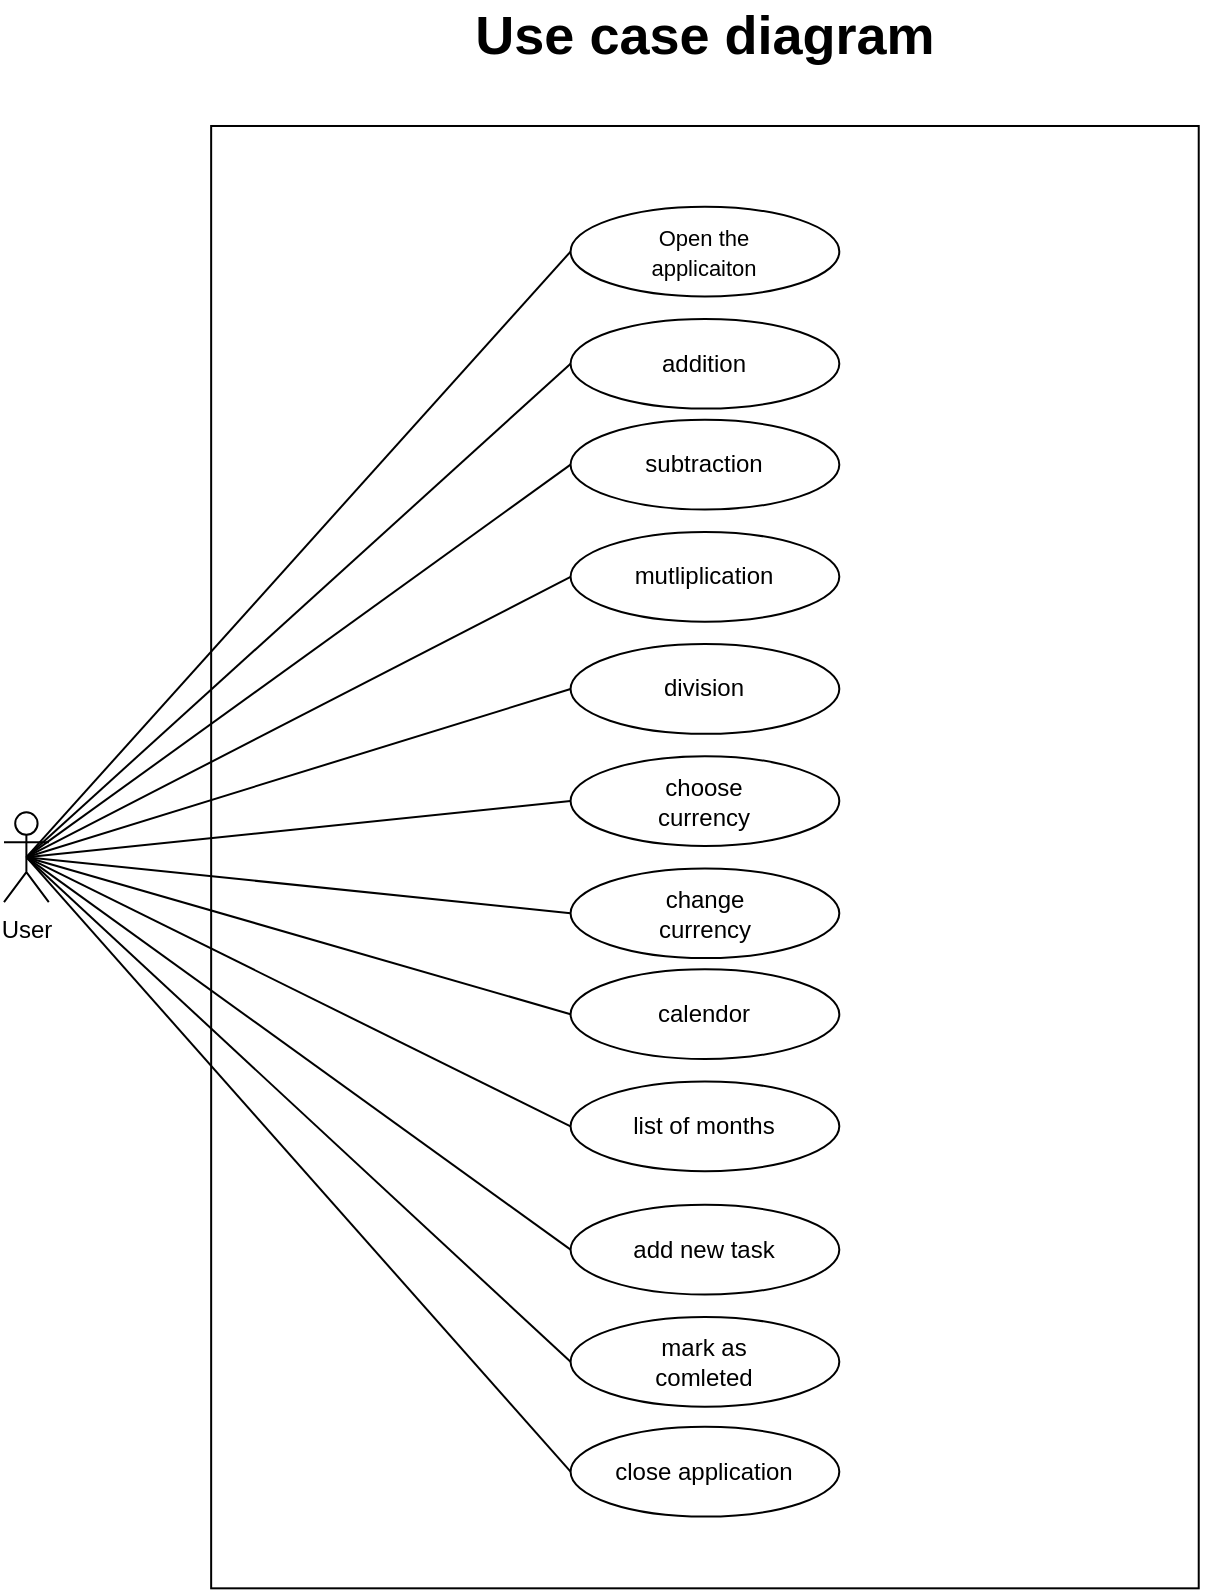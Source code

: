 <mxfile version="20.8.16" type="device"><diagram name="Page-1" id="ylv9akDqW9iIroVjpgam"><mxGraphModel dx="1750" dy="1035" grid="1" gridSize="10" guides="1" tooltips="1" connect="1" arrows="1" fold="1" page="1" pageScale="1" pageWidth="827" pageHeight="1169" math="0" shadow="0"><root><mxCell id="0"/><mxCell id="1" parent="0"/><mxCell id="GZh8HyNeafqgdmu89EbE-1" value="" style="group" vertex="1" connectable="0" parent="1"><mxGeometry x="109" y="89.997" width="608" height="793.174" as="geometry"/></mxCell><mxCell id="V8WEoiLmAIWSJFRNlvsp-54" value="" style="rounded=0;whiteSpace=wrap;html=1;direction=south;fillColor=none;container=0;strokeColor=default;" parent="GZh8HyNeafqgdmu89EbE-1" vertex="1"><mxGeometry x="103.573" y="62.003" width="493.79" height="731.171" as="geometry"/></mxCell><mxCell id="MvB726IRG30fbcaRGMTJ-1" value="" style="ellipse;whiteSpace=wrap;html=1;container=0;" parent="GZh8HyNeafqgdmu89EbE-1" vertex="1"><mxGeometry x="283.285" y="158.446" width="134.365" height="44.857" as="geometry"/></mxCell><mxCell id="MvB726IRG30fbcaRGMTJ-3" value="" style="ellipse;whiteSpace=wrap;html=1;container=0;" parent="GZh8HyNeafqgdmu89EbE-1" vertex="1"><mxGeometry x="283.285" y="208.91" width="134.365" height="44.857" as="geometry"/></mxCell><mxCell id="MvB726IRG30fbcaRGMTJ-4" value="" style="ellipse;whiteSpace=wrap;html=1;container=0;" parent="GZh8HyNeafqgdmu89EbE-1" vertex="1"><mxGeometry x="283.285" y="321.053" width="134.365" height="44.857" as="geometry"/></mxCell><mxCell id="MvB726IRG30fbcaRGMTJ-7" value="" style="ellipse;whiteSpace=wrap;html=1;container=0;" parent="GZh8HyNeafqgdmu89EbE-1" vertex="1"><mxGeometry x="283.285" y="264.981" width="134.365" height="44.857" as="geometry"/></mxCell><mxCell id="MvB726IRG30fbcaRGMTJ-8" value="" style="ellipse;whiteSpace=wrap;html=1;container=0;" parent="GZh8HyNeafqgdmu89EbE-1" vertex="1"><mxGeometry x="283.285" y="377.124" width="134.365" height="44.857" as="geometry"/></mxCell><mxCell id="MvB726IRG30fbcaRGMTJ-9" value="" style="ellipse;whiteSpace=wrap;html=1;container=0;" parent="GZh8HyNeafqgdmu89EbE-1" vertex="1"><mxGeometry x="283.285" y="483.66" width="134.365" height="44.857" as="geometry"/></mxCell><mxCell id="MvB726IRG30fbcaRGMTJ-10" value="" style="ellipse;whiteSpace=wrap;html=1;container=0;" parent="GZh8HyNeafqgdmu89EbE-1" vertex="1"><mxGeometry x="283.285" y="433.196" width="134.365" height="44.857" as="geometry"/></mxCell><mxCell id="MvB726IRG30fbcaRGMTJ-19" value="addition" style="text;html=1;strokeColor=none;fillColor=none;align=center;verticalAlign=middle;whiteSpace=wrap;rounded=0;container=0;" parent="GZh8HyNeafqgdmu89EbE-1" vertex="1"><mxGeometry x="311.278" y="164.053" width="78.379" height="33.643" as="geometry"/></mxCell><mxCell id="MvB726IRG30fbcaRGMTJ-20" value="User" style="shape=umlActor;verticalLabelPosition=bottom;verticalAlign=top;html=1;outlineConnect=0;container=0;" parent="GZh8HyNeafqgdmu89EbE-1" vertex="1"><mxGeometry y="405.16" width="22.394" height="44.857" as="geometry"/></mxCell><mxCell id="MvB726IRG30fbcaRGMTJ-32" value="subtraction" style="text;html=1;strokeColor=none;fillColor=none;align=center;verticalAlign=middle;whiteSpace=wrap;rounded=0;container=0;" parent="GZh8HyNeafqgdmu89EbE-1" vertex="1"><mxGeometry x="311.278" y="214.517" width="78.379" height="33.643" as="geometry"/></mxCell><mxCell id="MvB726IRG30fbcaRGMTJ-33" value="Give feedback" style="text;html=1;strokeColor=none;fillColor=none;align=center;verticalAlign=middle;whiteSpace=wrap;rounded=0;container=0;" parent="GZh8HyNeafqgdmu89EbE-1" vertex="1"><mxGeometry x="311.278" y="550.946" width="78.379" height="33.643" as="geometry"/></mxCell><mxCell id="MvB726IRG30fbcaRGMTJ-34" value="calendor" style="text;html=1;strokeColor=none;fillColor=none;align=center;verticalAlign=middle;whiteSpace=wrap;rounded=0;container=0;" parent="GZh8HyNeafqgdmu89EbE-1" vertex="1"><mxGeometry x="311.278" y="489.267" width="78.379" height="33.643" as="geometry"/></mxCell><mxCell id="MvB726IRG30fbcaRGMTJ-36" value="division" style="text;html=1;strokeColor=none;fillColor=none;align=center;verticalAlign=middle;whiteSpace=wrap;rounded=0;container=0;" parent="GZh8HyNeafqgdmu89EbE-1" vertex="1"><mxGeometry x="311.278" y="326.66" width="78.379" height="33.643" as="geometry"/></mxCell><mxCell id="MvB726IRG30fbcaRGMTJ-37" value="mutliplication" style="text;html=1;strokeColor=none;fillColor=none;align=center;verticalAlign=middle;whiteSpace=wrap;rounded=0;container=0;" parent="GZh8HyNeafqgdmu89EbE-1" vertex="1"><mxGeometry x="311.278" y="270.589" width="78.379" height="33.643" as="geometry"/></mxCell><mxCell id="MvB726IRG30fbcaRGMTJ-39" value="choose currency" style="text;html=1;strokeColor=none;fillColor=none;align=center;verticalAlign=middle;whiteSpace=wrap;rounded=0;container=0;" parent="GZh8HyNeafqgdmu89EbE-1" vertex="1"><mxGeometry x="311.278" y="382.731" width="78.379" height="33.643" as="geometry"/></mxCell><mxCell id="25uxzDbeUEEKV3MyU2QR-24" value="&lt;font style=&quot;font-size: 27px;&quot;&gt;&lt;b style=&quot;font-size: 27px;&quot;&gt;Use case diagram&lt;/b&gt;&lt;/font&gt;" style="text;html=1;strokeColor=none;fillColor=none;align=center;verticalAlign=middle;whiteSpace=wrap;rounded=0;container=0;fontSize=27;" parent="GZh8HyNeafqgdmu89EbE-1" vertex="1"><mxGeometry x="92.936" width="515.064" height="33.643" as="geometry"/></mxCell><mxCell id="V8WEoiLmAIWSJFRNlvsp-20" value="" style="endArrow=none;html=1;rounded=0;exitX=0.5;exitY=0.5;exitDx=0;exitDy=0;exitPerimeter=0;entryX=0;entryY=0.5;entryDx=0;entryDy=0;" parent="GZh8HyNeafqgdmu89EbE-1" source="MvB726IRG30fbcaRGMTJ-20" target="V8WEoiLmAIWSJFRNlvsp-21" edge="1"><mxGeometry width="50" height="50" relative="1" as="geometry"><mxPoint x="-13.436" y="410.767" as="sourcePoint"/><mxPoint x="255.293" y="393.946" as="targetPoint"/></mxGeometry></mxCell><mxCell id="V8WEoiLmAIWSJFRNlvsp-21" value="" style="ellipse;whiteSpace=wrap;html=1;container=0;" parent="GZh8HyNeafqgdmu89EbE-1" vertex="1"><mxGeometry x="283.285" y="102.374" width="134.365" height="44.857" as="geometry"/></mxCell><mxCell id="V8WEoiLmAIWSJFRNlvsp-22" value="&lt;font style=&quot;font-size: 11px;&quot;&gt;Open the applicaiton&lt;/font&gt;" style="text;html=1;strokeColor=none;fillColor=none;align=center;verticalAlign=middle;whiteSpace=wrap;rounded=0;container=0;" parent="GZh8HyNeafqgdmu89EbE-1" vertex="1"><mxGeometry x="311.278" y="107.981" width="78.379" height="33.643" as="geometry"/></mxCell><mxCell id="V8WEoiLmAIWSJFRNlvsp-23" value="" style="endArrow=none;html=1;rounded=0;exitX=0.5;exitY=0.5;exitDx=0;exitDy=0;exitPerimeter=0;entryX=0;entryY=0.5;entryDx=0;entryDy=0;" parent="GZh8HyNeafqgdmu89EbE-1" source="MvB726IRG30fbcaRGMTJ-20" target="MvB726IRG30fbcaRGMTJ-1" edge="1"><mxGeometry width="50" height="50" relative="1" as="geometry"><mxPoint x="-13.436" y="539.731" as="sourcePoint"/><mxPoint x="294.483" y="136.017" as="targetPoint"/></mxGeometry></mxCell><mxCell id="V8WEoiLmAIWSJFRNlvsp-33" value="" style="endArrow=none;html=1;rounded=0;exitX=0.5;exitY=0.5;exitDx=0;exitDy=0;exitPerimeter=0;entryX=0;entryY=0.5;entryDx=0;entryDy=0;" parent="GZh8HyNeafqgdmu89EbE-1" source="MvB726IRG30fbcaRGMTJ-20" target="MvB726IRG30fbcaRGMTJ-7" edge="1"><mxGeometry width="50" height="50" relative="1" as="geometry"><mxPoint x="-13.436" y="539.731" as="sourcePoint"/><mxPoint x="294.483" y="192.089" as="targetPoint"/></mxGeometry></mxCell><mxCell id="V8WEoiLmAIWSJFRNlvsp-34" value="" style="endArrow=none;html=1;rounded=0;exitX=0.5;exitY=0.5;exitDx=0;exitDy=0;exitPerimeter=0;entryX=0;entryY=0.5;entryDx=0;entryDy=0;" parent="GZh8HyNeafqgdmu89EbE-1" source="MvB726IRG30fbcaRGMTJ-20" target="MvB726IRG30fbcaRGMTJ-3" edge="1"><mxGeometry width="50" height="50" relative="1" as="geometry"><mxPoint x="-13.436" y="539.731" as="sourcePoint"/><mxPoint x="305.68" y="203.303" as="targetPoint"/></mxGeometry></mxCell><mxCell id="yIpZuUxvSg5GU52PWqqR-2" value="" style="ellipse;whiteSpace=wrap;html=1;container=0;" parent="GZh8HyNeafqgdmu89EbE-1" vertex="1"><mxGeometry x="283.285" y="539.731" width="134.365" height="44.857" as="geometry"/></mxCell><mxCell id="yIpZuUxvSg5GU52PWqqR-3" value="list of months" style="text;html=1;strokeColor=none;fillColor=none;align=center;verticalAlign=middle;whiteSpace=wrap;rounded=0;container=0;" parent="GZh8HyNeafqgdmu89EbE-1" vertex="1"><mxGeometry x="311.278" y="545.339" width="78.379" height="33.643" as="geometry"/></mxCell><mxCell id="yIpZuUxvSg5GU52PWqqR-5" value="add new task" style="ellipse;whiteSpace=wrap;html=1;container=0;" parent="GZh8HyNeafqgdmu89EbE-1" vertex="1"><mxGeometry x="283.285" y="601.41" width="134.365" height="44.857" as="geometry"/></mxCell><mxCell id="yIpZuUxvSg5GU52PWqqR-9" value="" style="ellipse;whiteSpace=wrap;html=1;container=0;" parent="GZh8HyNeafqgdmu89EbE-1" vertex="1"><mxGeometry x="283.285" y="657.481" width="134.365" height="44.857" as="geometry"/></mxCell><mxCell id="yIpZuUxvSg5GU52PWqqR-10" value="mark as comleted" style="text;html=1;strokeColor=none;fillColor=none;align=center;verticalAlign=middle;whiteSpace=wrap;rounded=0;container=0;" parent="GZh8HyNeafqgdmu89EbE-1" vertex="1"><mxGeometry x="311.278" y="663.089" width="78.379" height="33.643" as="geometry"/></mxCell><mxCell id="yIpZuUxvSg5GU52PWqqR-11" value="close application" style="ellipse;whiteSpace=wrap;html=1;container=0;" parent="GZh8HyNeafqgdmu89EbE-1" vertex="1"><mxGeometry x="283.285" y="712.431" width="134.365" height="44.857" as="geometry"/></mxCell><mxCell id="yIpZuUxvSg5GU52PWqqR-13" value="" style="endArrow=none;html=1;rounded=0;entryX=0;entryY=0.5;entryDx=0;entryDy=0;exitX=0.5;exitY=0.5;exitDx=0;exitDy=0;exitPerimeter=0;" parent="GZh8HyNeafqgdmu89EbE-1" source="MvB726IRG30fbcaRGMTJ-20" target="yIpZuUxvSg5GU52PWqqR-2" edge="1"><mxGeometry width="50" height="50" relative="1" as="geometry"><mxPoint x="-13.436" y="539.731" as="sourcePoint"/><mxPoint x="263.131" y="393.946" as="targetPoint"/></mxGeometry></mxCell><mxCell id="yIpZuUxvSg5GU52PWqqR-14" value="" style="endArrow=none;html=1;rounded=0;entryX=0;entryY=0.5;entryDx=0;entryDy=0;exitX=0.5;exitY=0.5;exitDx=0;exitDy=0;exitPerimeter=0;" parent="GZh8HyNeafqgdmu89EbE-1" source="MvB726IRG30fbcaRGMTJ-20" target="yIpZuUxvSg5GU52PWqqR-9" edge="1"><mxGeometry width="50" height="50" relative="1" as="geometry"><mxPoint x="-13.436" y="539.731" as="sourcePoint"/><mxPoint x="294.483" y="573.374" as="targetPoint"/></mxGeometry></mxCell><mxCell id="yIpZuUxvSg5GU52PWqqR-15" value="" style="endArrow=none;html=1;rounded=0;entryX=0;entryY=0.5;entryDx=0;entryDy=0;exitX=0.5;exitY=0.5;exitDx=0;exitDy=0;exitPerimeter=0;" parent="GZh8HyNeafqgdmu89EbE-1" source="MvB726IRG30fbcaRGMTJ-20" target="yIpZuUxvSg5GU52PWqqR-11" edge="1"><mxGeometry width="50" height="50" relative="1" as="geometry"><mxPoint x="-13.436" y="539.731" as="sourcePoint"/><mxPoint x="294.483" y="691.124" as="targetPoint"/></mxGeometry></mxCell><mxCell id="yIpZuUxvSg5GU52PWqqR-22" value="change currency" style="text;html=1;strokeColor=none;fillColor=none;align=center;verticalAlign=middle;whiteSpace=wrap;rounded=0;container=0;" parent="GZh8HyNeafqgdmu89EbE-1" vertex="1"><mxGeometry x="316.877" y="438.803" width="67.182" height="33.643" as="geometry"/></mxCell><mxCell id="6JJDOD4bPO3ZDNGitb6--1" value="" style="endArrow=none;html=1;rounded=0;entryX=0;entryY=0.5;entryDx=0;entryDy=0;exitX=0.5;exitY=0.5;exitDx=0;exitDy=0;exitPerimeter=0;" parent="GZh8HyNeafqgdmu89EbE-1" source="MvB726IRG30fbcaRGMTJ-20" target="MvB726IRG30fbcaRGMTJ-4" edge="1"><mxGeometry width="50" height="50" relative="1" as="geometry"><mxPoint x="-58.225" y="500.481" as="sourcePoint"/><mxPoint x="294.483" y="573.374" as="targetPoint"/></mxGeometry></mxCell><mxCell id="6JJDOD4bPO3ZDNGitb6--2" value="" style="endArrow=none;html=1;rounded=0;entryX=0;entryY=0.5;entryDx=0;entryDy=0;exitX=0.5;exitY=0.5;exitDx=0;exitDy=0;exitPerimeter=0;" parent="GZh8HyNeafqgdmu89EbE-1" source="MvB726IRG30fbcaRGMTJ-20" target="MvB726IRG30fbcaRGMTJ-8" edge="1"><mxGeometry width="50" height="50" relative="1" as="geometry"><mxPoint x="-58.225" y="438.803" as="sourcePoint"/><mxPoint x="294.483" y="511.696" as="targetPoint"/></mxGeometry></mxCell><mxCell id="6JJDOD4bPO3ZDNGitb6--3" value="" style="endArrow=none;html=1;rounded=0;entryX=0;entryY=0.5;entryDx=0;entryDy=0;exitX=0.5;exitY=0.5;exitDx=0;exitDy=0;exitPerimeter=0;" parent="GZh8HyNeafqgdmu89EbE-1" source="MvB726IRG30fbcaRGMTJ-20" target="MvB726IRG30fbcaRGMTJ-10" edge="1"><mxGeometry width="50" height="50" relative="1" as="geometry"><mxPoint x="-58.225" y="500.481" as="sourcePoint"/><mxPoint x="294.483" y="410.767" as="targetPoint"/></mxGeometry></mxCell><mxCell id="6JJDOD4bPO3ZDNGitb6--4" value="" style="endArrow=none;html=1;rounded=0;entryX=0;entryY=0.5;entryDx=0;entryDy=0;exitX=0.5;exitY=0.5;exitDx=0;exitDy=0;exitPerimeter=0;" parent="GZh8HyNeafqgdmu89EbE-1" source="MvB726IRG30fbcaRGMTJ-20" target="MvB726IRG30fbcaRGMTJ-9" edge="1"><mxGeometry width="50" height="50" relative="1" as="geometry"><mxPoint x="-58.225" y="500.481" as="sourcePoint"/><mxPoint x="294.483" y="466.839" as="targetPoint"/></mxGeometry></mxCell><mxCell id="6JJDOD4bPO3ZDNGitb6--5" value="" style="endArrow=none;html=1;rounded=0;entryX=0;entryY=0.5;entryDx=0;entryDy=0;exitX=0.5;exitY=0.5;exitDx=0;exitDy=0;exitPerimeter=0;" parent="GZh8HyNeafqgdmu89EbE-1" source="MvB726IRG30fbcaRGMTJ-20" target="yIpZuUxvSg5GU52PWqqR-5" edge="1"><mxGeometry width="50" height="50" relative="1" as="geometry"><mxPoint x="-58.225" y="500.481" as="sourcePoint"/><mxPoint x="294.483" y="517.303" as="targetPoint"/></mxGeometry></mxCell></root></mxGraphModel></diagram></mxfile>